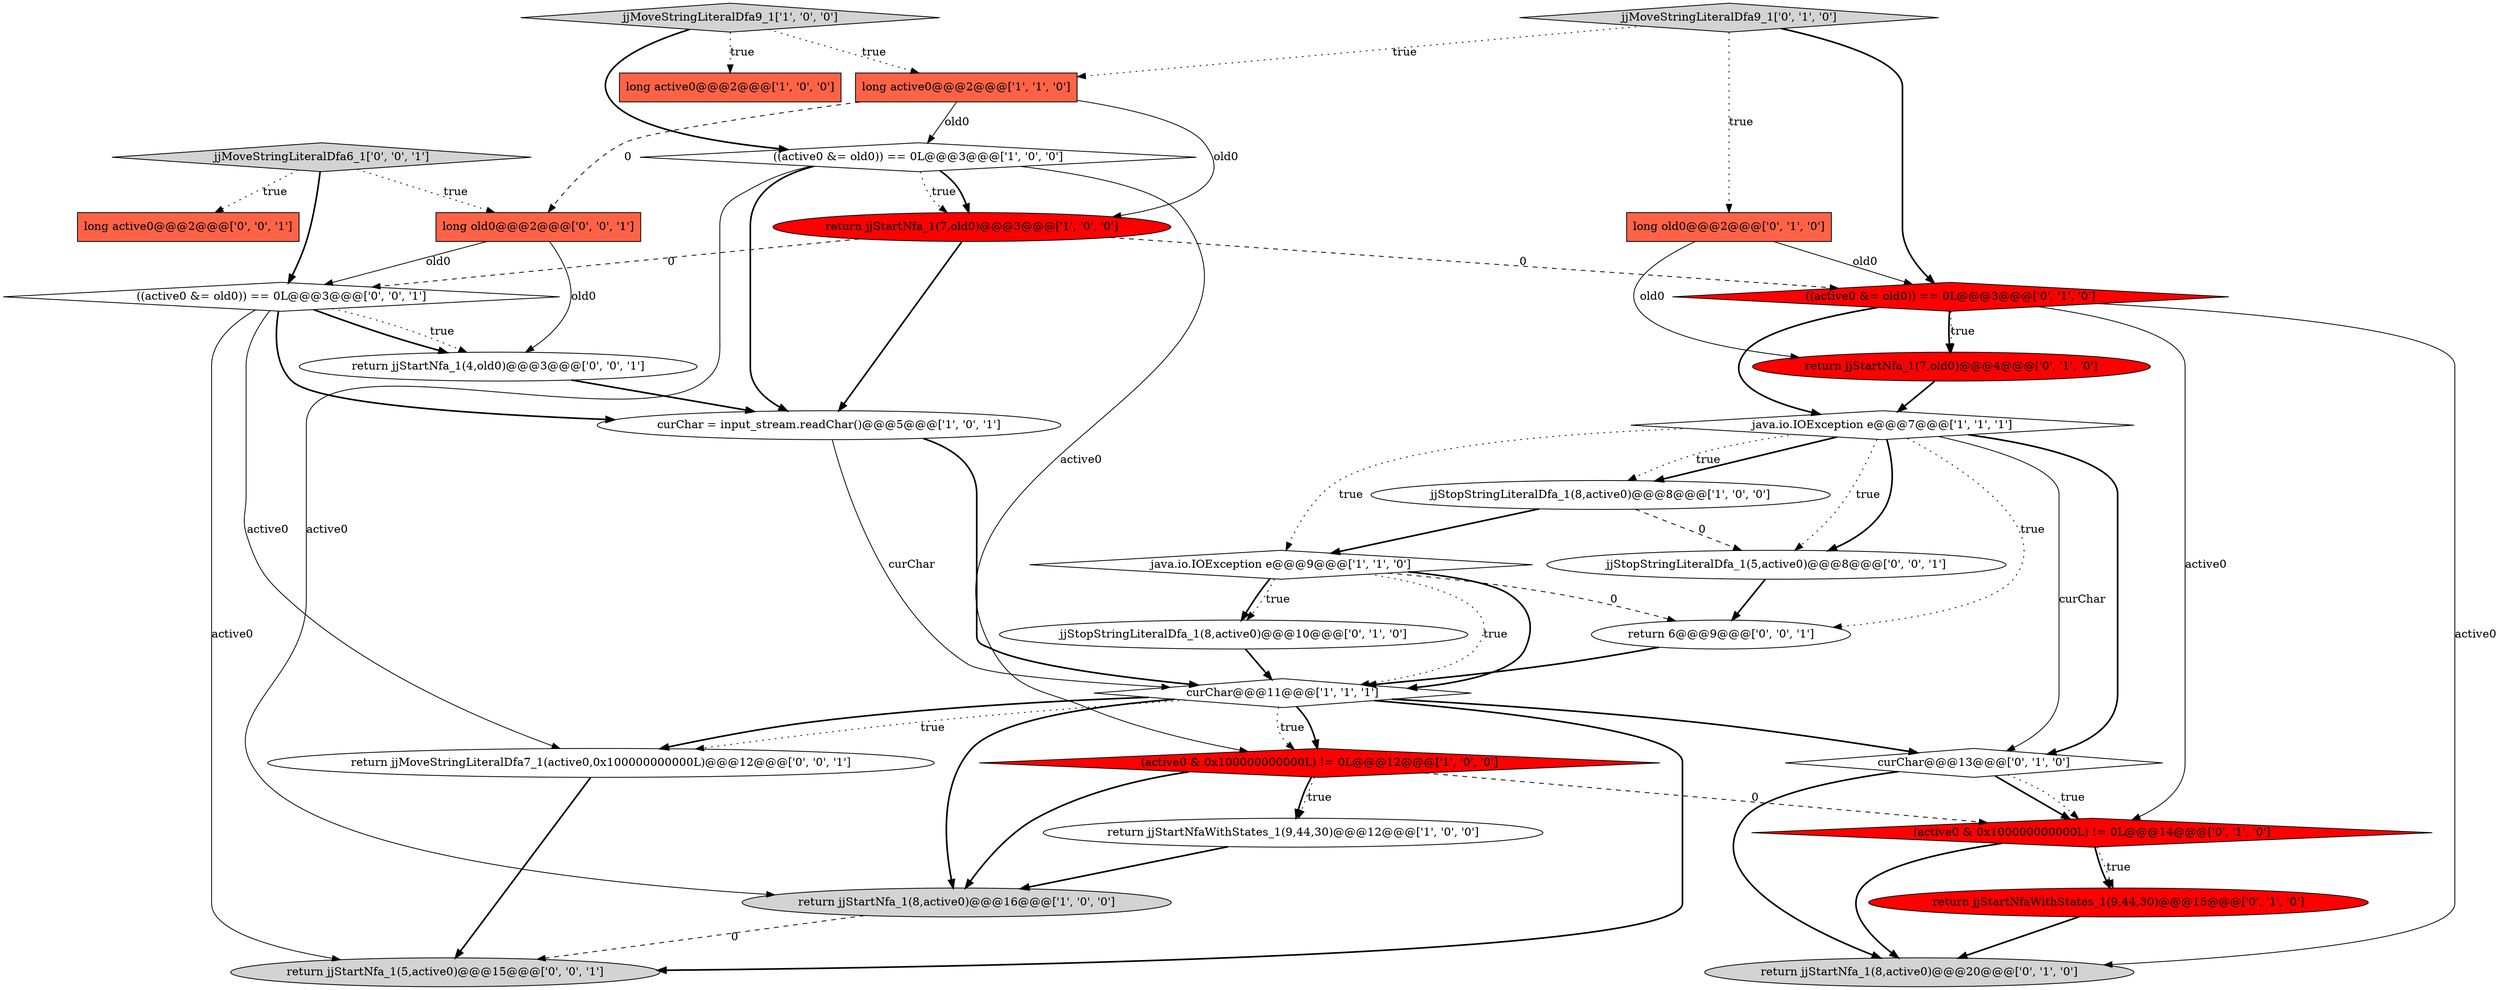 digraph {
30 [style = filled, label = "jjStopStringLiteralDfa_1(5,active0)@@@8@@@['0', '0', '1']", fillcolor = white, shape = ellipse image = "AAA0AAABBB3BBB"];
13 [style = filled, label = "return jjStartNfa_1(7,old0)@@@4@@@['0', '1', '0']", fillcolor = red, shape = ellipse image = "AAA1AAABBB2BBB"];
23 [style = filled, label = "return jjStartNfa_1(5,active0)@@@15@@@['0', '0', '1']", fillcolor = lightgray, shape = ellipse image = "AAA0AAABBB3BBB"];
15 [style = filled, label = "return jjStartNfaWithStates_1(9,44,30)@@@15@@@['0', '1', '0']", fillcolor = red, shape = ellipse image = "AAA1AAABBB2BBB"];
2 [style = filled, label = "jjStopStringLiteralDfa_1(8,active0)@@@8@@@['1', '0', '0']", fillcolor = white, shape = ellipse image = "AAA0AAABBB1BBB"];
18 [style = filled, label = "return jjStartNfa_1(8,active0)@@@20@@@['0', '1', '0']", fillcolor = lightgray, shape = ellipse image = "AAA0AAABBB2BBB"];
19 [style = filled, label = "jjStopStringLiteralDfa_1(8,active0)@@@10@@@['0', '1', '0']", fillcolor = white, shape = ellipse image = "AAA0AAABBB2BBB"];
11 [style = filled, label = "return jjStartNfa_1(7,old0)@@@3@@@['1', '0', '0']", fillcolor = red, shape = ellipse image = "AAA1AAABBB1BBB"];
6 [style = filled, label = "java.io.IOException e@@@7@@@['1', '1', '1']", fillcolor = white, shape = diamond image = "AAA0AAABBB1BBB"];
22 [style = filled, label = "return 6@@@9@@@['0', '0', '1']", fillcolor = white, shape = ellipse image = "AAA0AAABBB3BBB"];
29 [style = filled, label = "long old0@@@2@@@['0', '0', '1']", fillcolor = tomato, shape = box image = "AAA0AAABBB3BBB"];
5 [style = filled, label = "long active0@@@2@@@['1', '0', '0']", fillcolor = tomato, shape = box image = "AAA0AAABBB1BBB"];
12 [style = filled, label = "long active0@@@2@@@['1', '1', '0']", fillcolor = tomato, shape = box image = "AAA0AAABBB1BBB"];
8 [style = filled, label = "java.io.IOException e@@@9@@@['1', '1', '0']", fillcolor = white, shape = diamond image = "AAA0AAABBB1BBB"];
1 [style = filled, label = "((active0 &= old0)) == 0L@@@3@@@['1', '0', '0']", fillcolor = white, shape = diamond image = "AAA0AAABBB1BBB"];
28 [style = filled, label = "return jjMoveStringLiteralDfa7_1(active0,0x100000000000L)@@@12@@@['0', '0', '1']", fillcolor = white, shape = ellipse image = "AAA0AAABBB3BBB"];
17 [style = filled, label = "((active0 &= old0)) == 0L@@@3@@@['0', '1', '0']", fillcolor = red, shape = diamond image = "AAA1AAABBB2BBB"];
7 [style = filled, label = "(active0 & 0x100000000000L) != 0L@@@12@@@['1', '0', '0']", fillcolor = red, shape = diamond image = "AAA1AAABBB1BBB"];
14 [style = filled, label = "long old0@@@2@@@['0', '1', '0']", fillcolor = tomato, shape = box image = "AAA0AAABBB2BBB"];
25 [style = filled, label = "long active0@@@2@@@['0', '0', '1']", fillcolor = tomato, shape = box image = "AAA0AAABBB3BBB"];
20 [style = filled, label = "jjMoveStringLiteralDfa9_1['0', '1', '0']", fillcolor = lightgray, shape = diamond image = "AAA0AAABBB2BBB"];
26 [style = filled, label = "return jjStartNfa_1(4,old0)@@@3@@@['0', '0', '1']", fillcolor = white, shape = ellipse image = "AAA0AAABBB3BBB"];
9 [style = filled, label = "jjMoveStringLiteralDfa9_1['1', '0', '0']", fillcolor = lightgray, shape = diamond image = "AAA0AAABBB1BBB"];
27 [style = filled, label = "((active0 &= old0)) == 0L@@@3@@@['0', '0', '1']", fillcolor = white, shape = diamond image = "AAA0AAABBB3BBB"];
24 [style = filled, label = "jjMoveStringLiteralDfa6_1['0', '0', '1']", fillcolor = lightgray, shape = diamond image = "AAA0AAABBB3BBB"];
0 [style = filled, label = "curChar@@@11@@@['1', '1', '1']", fillcolor = white, shape = diamond image = "AAA0AAABBB1BBB"];
3 [style = filled, label = "curChar = input_stream.readChar()@@@5@@@['1', '0', '1']", fillcolor = white, shape = ellipse image = "AAA0AAABBB1BBB"];
10 [style = filled, label = "return jjStartNfa_1(8,active0)@@@16@@@['1', '0', '0']", fillcolor = lightgray, shape = ellipse image = "AAA0AAABBB1BBB"];
16 [style = filled, label = "(active0 & 0x100000000000L) != 0L@@@14@@@['0', '1', '0']", fillcolor = red, shape = diamond image = "AAA1AAABBB2BBB"];
21 [style = filled, label = "curChar@@@13@@@['0', '1', '0']", fillcolor = white, shape = diamond image = "AAA0AAABBB2BBB"];
4 [style = filled, label = "return jjStartNfaWithStates_1(9,44,30)@@@12@@@['1', '0', '0']", fillcolor = white, shape = ellipse image = "AAA0AAABBB1BBB"];
6->30 [style = dotted, label="true"];
4->10 [style = bold, label=""];
16->15 [style = bold, label=""];
0->28 [style = dotted, label="true"];
17->18 [style = solid, label="active0"];
29->26 [style = solid, label="old0"];
9->12 [style = dotted, label="true"];
16->18 [style = bold, label=""];
20->17 [style = bold, label=""];
12->11 [style = solid, label="old0"];
6->21 [style = solid, label="curChar"];
30->22 [style = bold, label=""];
24->25 [style = dotted, label="true"];
7->10 [style = bold, label=""];
17->16 [style = solid, label="active0"];
17->6 [style = bold, label=""];
8->19 [style = bold, label=""];
6->21 [style = bold, label=""];
27->26 [style = dotted, label="true"];
1->10 [style = solid, label="active0"];
24->29 [style = dotted, label="true"];
1->11 [style = dotted, label="true"];
26->3 [style = bold, label=""];
27->3 [style = bold, label=""];
7->16 [style = dashed, label="0"];
20->14 [style = dotted, label="true"];
1->3 [style = bold, label=""];
0->21 [style = bold, label=""];
11->17 [style = dashed, label="0"];
3->0 [style = solid, label="curChar"];
6->22 [style = dotted, label="true"];
7->4 [style = bold, label=""];
29->27 [style = solid, label="old0"];
2->30 [style = dashed, label="0"];
15->18 [style = bold, label=""];
21->18 [style = bold, label=""];
14->13 [style = solid, label="old0"];
3->0 [style = bold, label=""];
1->11 [style = bold, label=""];
19->0 [style = bold, label=""];
0->7 [style = bold, label=""];
6->2 [style = bold, label=""];
8->0 [style = bold, label=""];
8->22 [style = dashed, label="0"];
27->28 [style = solid, label="active0"];
0->10 [style = bold, label=""];
6->2 [style = dotted, label="true"];
22->0 [style = bold, label=""];
0->23 [style = bold, label=""];
1->7 [style = solid, label="active0"];
12->1 [style = solid, label="old0"];
11->3 [style = bold, label=""];
14->17 [style = solid, label="old0"];
6->8 [style = dotted, label="true"];
28->23 [style = bold, label=""];
7->4 [style = dotted, label="true"];
12->29 [style = dashed, label="0"];
21->16 [style = bold, label=""];
8->0 [style = dotted, label="true"];
17->13 [style = bold, label=""];
20->12 [style = dotted, label="true"];
11->27 [style = dashed, label="0"];
21->16 [style = dotted, label="true"];
13->6 [style = bold, label=""];
6->30 [style = bold, label=""];
9->1 [style = bold, label=""];
8->19 [style = dotted, label="true"];
17->13 [style = dotted, label="true"];
10->23 [style = dashed, label="0"];
27->23 [style = solid, label="active0"];
24->27 [style = bold, label=""];
2->8 [style = bold, label=""];
0->28 [style = bold, label=""];
0->7 [style = dotted, label="true"];
16->15 [style = dotted, label="true"];
27->26 [style = bold, label=""];
9->5 [style = dotted, label="true"];
}
